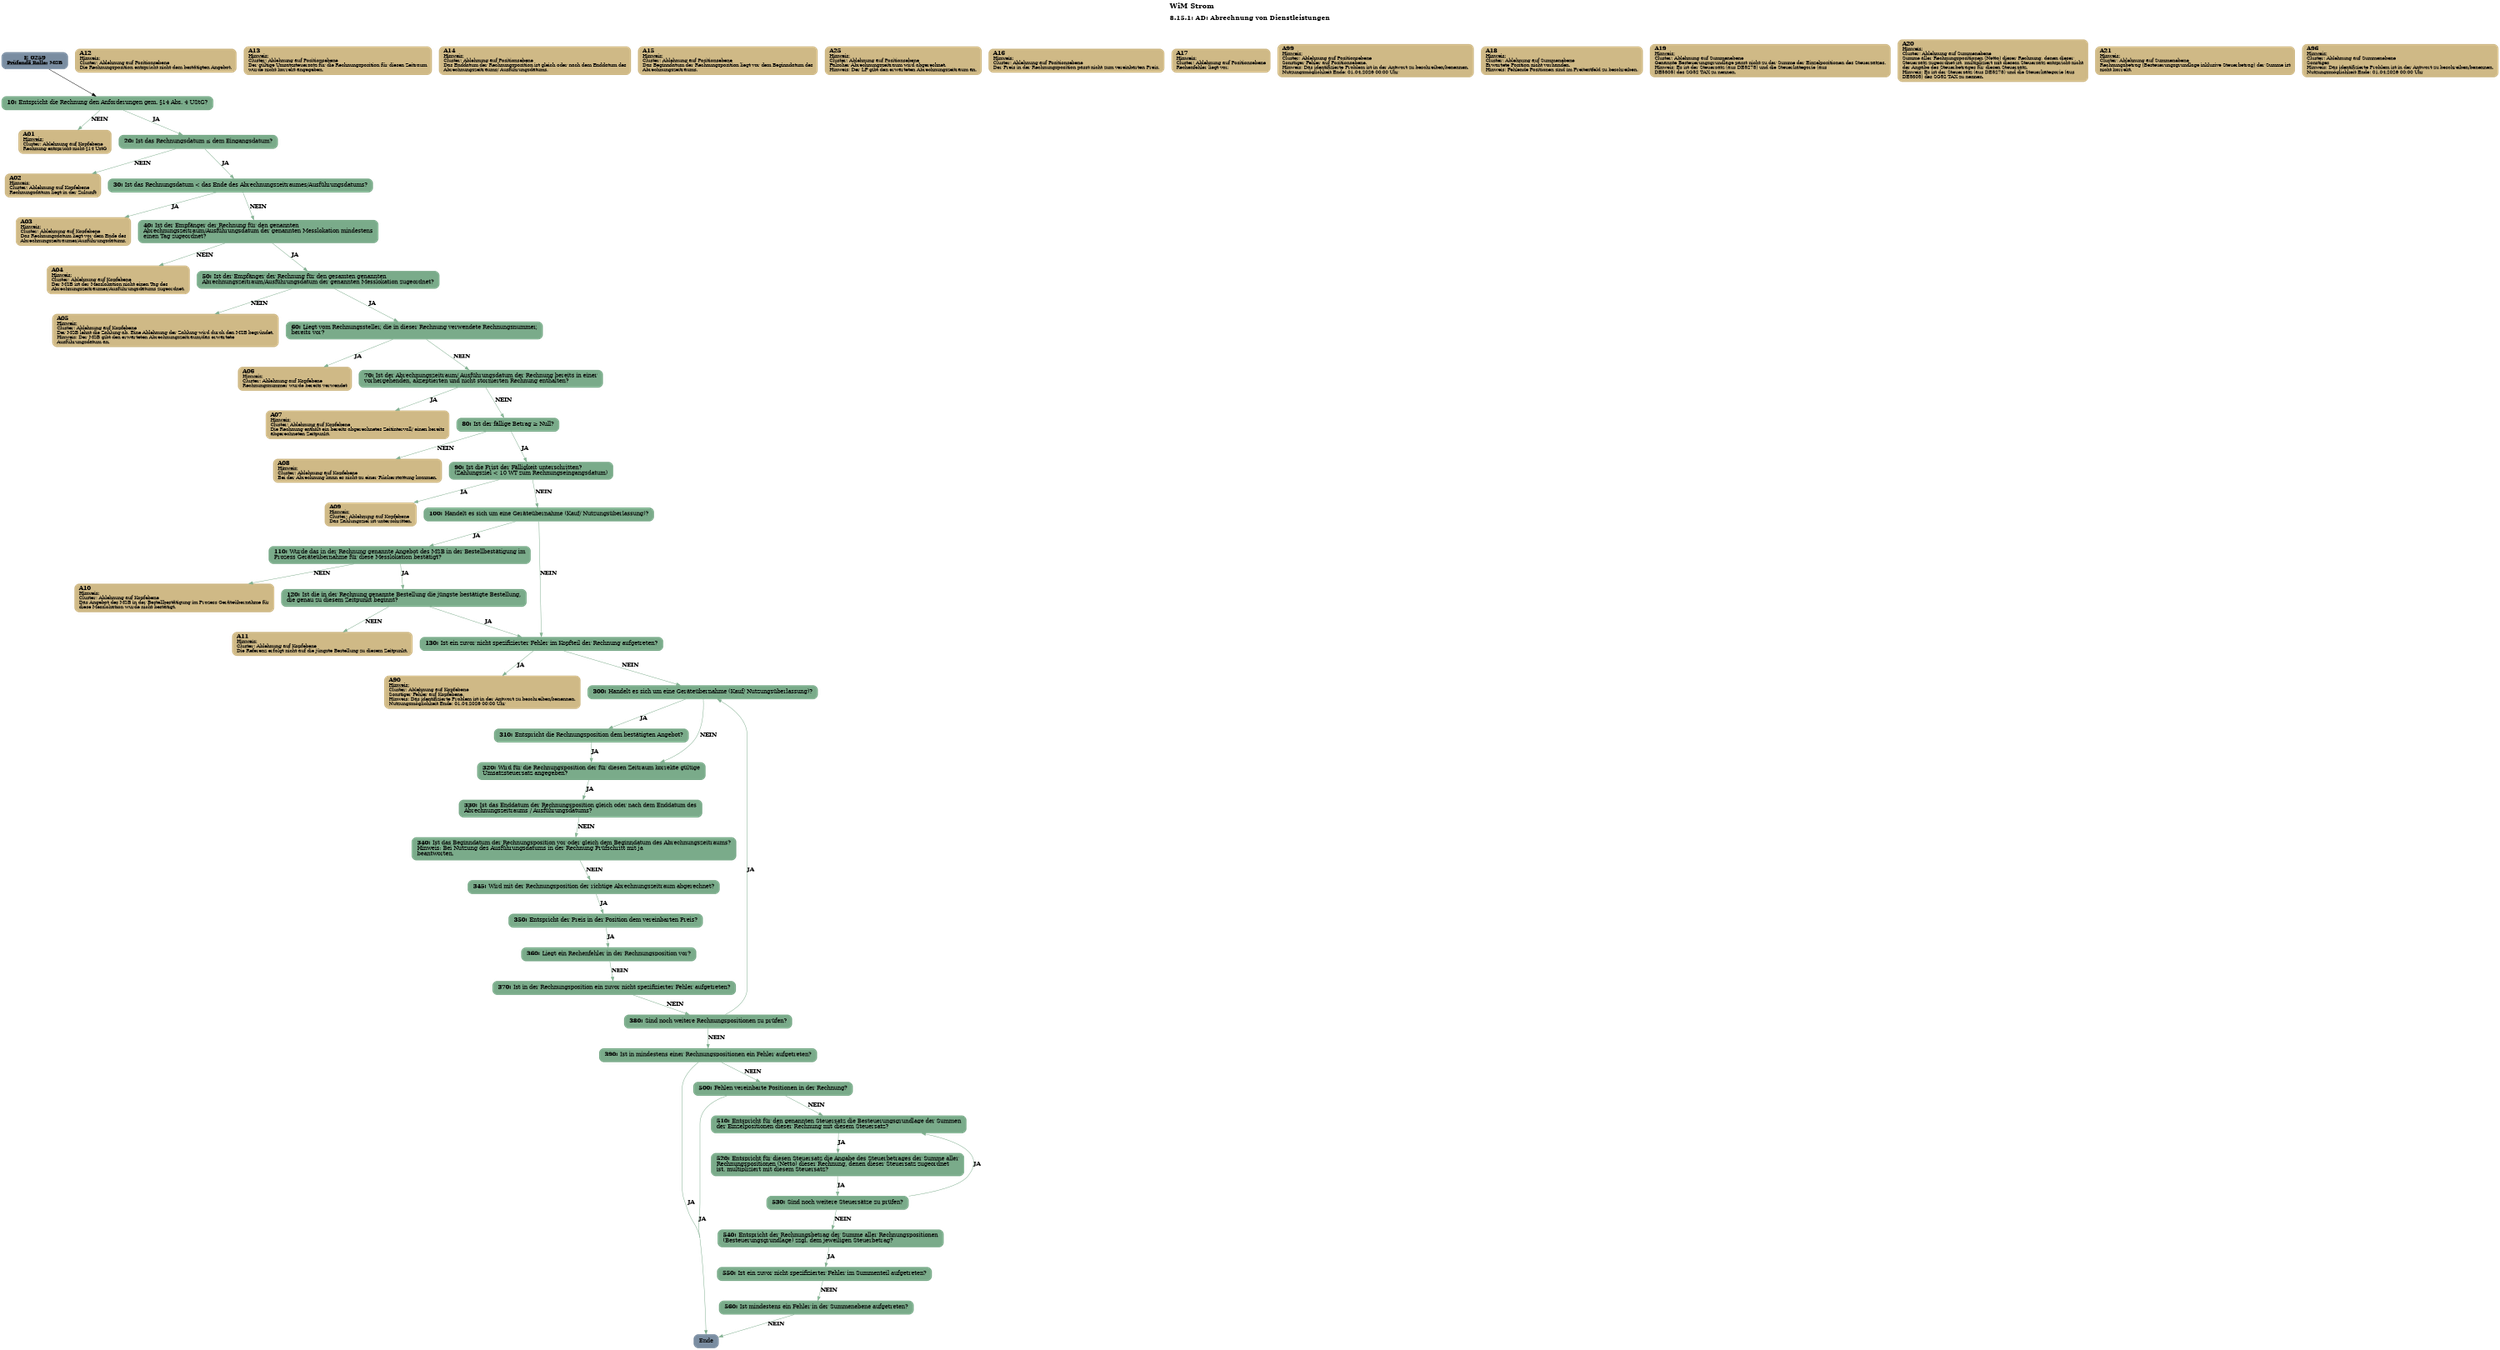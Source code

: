 digraph D {
    labelloc="t";
    label=<<B><FONT POINT-SIZE="18">WiM Strom</FONT></B><BR align="left"/><BR/><B><FONT POINT-SIZE="16">8.15.1: AD: Abrechnung von Dienstleistungen</FONT></B><BR align="left"/><BR/><BR/><BR/>>;
    ratio="compress";
    concentrate=true;
    pack=true;
    rankdir=TB;
    packmode="array";
    size="20,20";
    "Start" [margin="0.2,0.12", shape=box, style="filled,rounded", penwidth=0.0, fillcolor="#7a8da1", label=<<B>E_0259</B><BR align="center"/><FONT point-size="12"><B><U>Prüfende Rolle:</U> MSB</B></FONT><BR align="center"/>>];
    "10" [margin="0.2,0.12", shape=box, style="filled,rounded", penwidth=0.0, fillcolor="#7aab8a", label=<<B>10: </B>Entspricht die Rechnung den Anforderungen gem. §14 Abs. 4 UStG?<BR align="left"/>>];
    "A01" [margin="0.17,0.08", shape=box, style="filled,rounded", penwidth=0.0, fillcolor="#cfb986", label=<<B>A01</B><BR align="left"/><FONT point-size="12"><U>Hinweis:</U><BR align="left"/>Cluster: Ablehnung auf Kopfebene<BR align="left"/>Rechnung entspricht nicht §14 UstG<BR align="left"/></FONT>>];
    "20" [margin="0.2,0.12", shape=box, style="filled,rounded", penwidth=0.0, fillcolor="#7aab8a", label=<<B>20: </B>Ist das Rechnungsdatum ≤ dem Eingangsdatum?<BR align="left"/>>];
    "A02" [margin="0.17,0.08", shape=box, style="filled,rounded", penwidth=0.0, fillcolor="#cfb986", label=<<B>A02</B><BR align="left"/><FONT point-size="12"><U>Hinweis:</U><BR align="left"/>Cluster: Ablehnung auf Kopfebene<BR align="left"/>Rechnungsdatum liegt in der Zukunft<BR align="left"/></FONT>>];
    "30" [margin="0.2,0.12", shape=box, style="filled,rounded", penwidth=0.0, fillcolor="#7aab8a", label=<<B>30: </B>Ist das Rechnungsdatum &lt; das Ende des Abrechnungszeitraumes/Ausführungsdatums?<BR align="left"/>>];
    "A03" [margin="0.17,0.08", shape=box, style="filled,rounded", penwidth=0.0, fillcolor="#cfb986", label=<<B>A03</B><BR align="left"/><FONT point-size="12"><U>Hinweis:</U><BR align="left"/>Cluster: Ablehnung auf Kopfebene<BR align="left"/>Das Rechnungsdatum liegt vor dem Ende des<BR align="left"/>Abrechnungszeitraumes/Ausführungsdatums.<BR align="left"/></FONT>>];
    "40" [margin="0.2,0.12", shape=box, style="filled,rounded", penwidth=0.0, fillcolor="#7aab8a", label=<<B>40: </B>Ist der Empfänger der Rechnung für den genannten<BR align="left"/>Abrechnungszeitraum/Ausführungsdatum der genannten Messlokation mindestens<BR align="left"/>einen Tag zugeordnet?<BR align="left"/>>];
    "A04" [margin="0.17,0.08", shape=box, style="filled,rounded", penwidth=0.0, fillcolor="#cfb986", label=<<B>A04</B><BR align="left"/><FONT point-size="12"><U>Hinweis:</U><BR align="left"/>Cluster: Ablehnung auf Kopfebene<BR align="left"/>Der MSB ist der Messlokation nicht einen Tag des<BR align="left"/>Abrechnungszeitraumes/Ausführungsdatums zugeordnet.<BR align="left"/></FONT>>];
    "50" [margin="0.2,0.12", shape=box, style="filled,rounded", penwidth=0.0, fillcolor="#7aab8a", label=<<B>50: </B>Ist der Empfänger der Rechnung für den gesamten genannten<BR align="left"/>Abrechnungszeitraum/Ausführungsdatum der genannten Messlokation zugeordnet?<BR align="left"/>>];
    "A05" [margin="0.17,0.08", shape=box, style="filled,rounded", penwidth=0.0, fillcolor="#cfb986", label=<<B>A05</B><BR align="left"/><FONT point-size="12"><U>Hinweis:</U><BR align="left"/>Cluster: Ablehnung auf Kopfebene<BR align="left"/>Der MSB lehnt die Zahlung ab. Eine Ablehnung der Zahlung wird durch den MSB begründet.<BR align="left"/>Hinweis: Der MSB gibt den erwarteten Abrechnungszeitraum/das erwartete<BR align="left"/>Ausführungsdatum an.<BR align="left"/></FONT>>];
    "60" [margin="0.2,0.12", shape=box, style="filled,rounded", penwidth=0.0, fillcolor="#7aab8a", label=<<B>60: </B>Liegt vom Rechnungssteller, die in dieser Rechnung verwendete Rechnungsnummer,<BR align="left"/>bereits vor?<BR align="left"/>>];
    "A06" [margin="0.17,0.08", shape=box, style="filled,rounded", penwidth=0.0, fillcolor="#cfb986", label=<<B>A06</B><BR align="left"/><FONT point-size="12"><U>Hinweis:</U><BR align="left"/>Cluster: Ablehnung auf Kopfebene<BR align="left"/>Rechnungsnummer wurde bereits verwendet<BR align="left"/></FONT>>];
    "70" [margin="0.2,0.12", shape=box, style="filled,rounded", penwidth=0.0, fillcolor="#7aab8a", label=<<B>70: </B>Ist der Abrechnungszeitraum/ Ausführungsdatum der Rechnung bereits in einer<BR align="left"/>vorhergehenden, akzeptierten und nicht stornierten Rechnung enthalten?<BR align="left"/>>];
    "A07" [margin="0.17,0.08", shape=box, style="filled,rounded", penwidth=0.0, fillcolor="#cfb986", label=<<B>A07</B><BR align="left"/><FONT point-size="12"><U>Hinweis:</U><BR align="left"/>Cluster: Ablehnung auf Kopfebene<BR align="left"/>Die Rechnung enthält ein bereits abgerechnetes Zeitintervall/ einen bereits<BR align="left"/>abgerechneten Zeitpunkt.<BR align="left"/></FONT>>];
    "80" [margin="0.2,0.12", shape=box, style="filled,rounded", penwidth=0.0, fillcolor="#7aab8a", label=<<B>80: </B>Ist der fällige Betrag ≥ Null?<BR align="left"/>>];
    "A08" [margin="0.17,0.08", shape=box, style="filled,rounded", penwidth=0.0, fillcolor="#cfb986", label=<<B>A08</B><BR align="left"/><FONT point-size="12"><U>Hinweis:</U><BR align="left"/>Cluster: Ablehnung auf Kopfebene<BR align="left"/>Bei der Abrechnung kann es nicht zu einer Rückerstattung kommen.<BR align="left"/></FONT>>];
    "90" [margin="0.2,0.12", shape=box, style="filled,rounded", penwidth=0.0, fillcolor="#7aab8a", label=<<B>90: </B>Ist die Frist der Fälligkeit unterschritten?<BR align="left"/>(Zahlungsziel &lt; 10 WT zum Rechnungseingangsdatum)<BR align="left"/>>];
    "A09" [margin="0.17,0.08", shape=box, style="filled,rounded", penwidth=0.0, fillcolor="#cfb986", label=<<B>A09</B><BR align="left"/><FONT point-size="12"><U>Hinweis:</U><BR align="left"/>Cluster: Ablehnung auf Kopfebene<BR align="left"/>Das Zahlungsziel ist unterschritten.<BR align="left"/></FONT>>];
    "100" [margin="0.2,0.12", shape=box, style="filled,rounded", penwidth=0.0, fillcolor="#7aab8a", label=<<B>100: </B>Handelt es sich um eine Geräteübernahme (Kauf/ Nutzungsüberlassung)?<BR align="left"/>>];
    "110" [margin="0.2,0.12", shape=box, style="filled,rounded", penwidth=0.0, fillcolor="#7aab8a", label=<<B>110: </B>Wurde das in der Rechnung genannte Angebot des MSB in der Bestellbestätigung im<BR align="left"/>Prozess Geräteübernahme für diese Messlokation bestätigt?<BR align="left"/>>];
    "A10" [margin="0.17,0.08", shape=box, style="filled,rounded", penwidth=0.0, fillcolor="#cfb986", label=<<B>A10</B><BR align="left"/><FONT point-size="12"><U>Hinweis:</U><BR align="left"/>Cluster: Ablehnung auf Kopfebene<BR align="left"/>Das Angebot des MSB in der Bestellbestätigung im Prozess Geräteübernahme für<BR align="left"/>diese Messlokation wurde nicht bestätigt.<BR align="left"/></FONT>>];
    "120" [margin="0.2,0.12", shape=box, style="filled,rounded", penwidth=0.0, fillcolor="#7aab8a", label=<<B>120: </B>Ist die in der Rechnung genannte Bestellung die jüngste bestätigte Bestellung,<BR align="left"/>die genau zu diesem Zeitpunkt beginnt?<BR align="left"/>>];
    "A11" [margin="0.17,0.08", shape=box, style="filled,rounded", penwidth=0.0, fillcolor="#cfb986", label=<<B>A11</B><BR align="left"/><FONT point-size="12"><U>Hinweis:</U><BR align="left"/>Cluster: Ablehnung auf Kopfebene<BR align="left"/>Die Referenz erfolgt nicht auf die jüngste Bestellung zu diesem Zeitpunkt.<BR align="left"/></FONT>>];
    "130" [margin="0.2,0.12", shape=box, style="filled,rounded", penwidth=0.0, fillcolor="#7aab8a", label=<<B>130: </B>Ist ein zuvor nicht spezifizierter Fehler im Kopfteil der Rechnung aufgetreten?<BR align="left"/>>];
    "A90" [margin="0.17,0.08", shape=box, style="filled,rounded", penwidth=0.0, fillcolor="#cfb986", label=<<B>A90</B><BR align="left"/><FONT point-size="12"><U>Hinweis:</U><BR align="left"/>Cluster: Ablehnung auf Kopfebene<BR align="left"/>Sonstiger Fehler auf Kopfebene.<BR align="left"/>Hinweis: Das identifizierte Problem ist in der Antwort zu beschreiben/benennen.<BR align="left"/>Nutzungsmöglichkeit Ende: 01.04.2026 00:00 Uhr<BR align="left"/></FONT>>];
    "300" [margin="0.2,0.12", shape=box, style="filled,rounded", penwidth=0.0, fillcolor="#7aab8a", label=<<B>300: </B>Handelt es sich um eine Geräteübernahme (Kauf/ Nutzungsüberlassung)?<BR align="left"/>>];
    "310" [margin="0.2,0.12", shape=box, style="filled,rounded", penwidth=0.0, fillcolor="#7aab8a", label=<<B>310: </B>Entspricht die Rechnungsposition dem bestätigten Angebot?<BR align="left"/>>];
    "A12" [margin="0.17,0.08", shape=box, style="filled,rounded", penwidth=0.0, fillcolor="#cfb986", label=<<B>A12</B><BR align="left"/><FONT point-size="12"><U>Hinweis:</U><BR align="left"/>Cluster: Ablehnung auf Positionsebene<BR align="left"/>Die Rechnungsposition entspricht nicht dem bestätigten Angebot.<BR align="left"/></FONT>>];
    "320" [margin="0.2,0.12", shape=box, style="filled,rounded", penwidth=0.0, fillcolor="#7aab8a", label=<<B>320: </B>Wird für die Rechnungsposition der für diesen Zeitraum korrekte gültige<BR align="left"/>Umsatzsteuersatz angegeben?<BR align="left"/>>];
    "A13" [margin="0.17,0.08", shape=box, style="filled,rounded", penwidth=0.0, fillcolor="#cfb986", label=<<B>A13</B><BR align="left"/><FONT point-size="12"><U>Hinweis:</U><BR align="left"/>Cluster: Ablehnung auf Positionsebene<BR align="left"/>Der gültige Umsatzsteuersatz für die Rechnungsposition für diesen Zeitraum<BR align="left"/>wurde nicht korrekt angegeben.<BR align="left"/></FONT>>];
    "330" [margin="0.2,0.12", shape=box, style="filled,rounded", penwidth=0.0, fillcolor="#7aab8a", label=<<B>330: </B>Ist das Enddatum der Rechnungsposition gleich oder nach dem Enddatum des<BR align="left"/>Abrechnungszeitraums / Ausführungsdatums?<BR align="left"/>>];
    "A14" [margin="0.17,0.08", shape=box, style="filled,rounded", penwidth=0.0, fillcolor="#cfb986", label=<<B>A14</B><BR align="left"/><FONT point-size="12"><U>Hinweis:</U><BR align="left"/>Cluster: Ablehnung auf Positionsebene<BR align="left"/>Das Enddatum der Rechnungsposition ist gleich oder nach dem Enddatum des<BR align="left"/>Abrechnungszeitraums/ Ausführungsdatums.<BR align="left"/></FONT>>];
    "340" [margin="0.2,0.12", shape=box, style="filled,rounded", penwidth=0.0, fillcolor="#7aab8a", label=<<B>340: </B>Ist das Beginndatum der Rechnungsposition vor oder gleich dem Beginndatum des Abrechnungszeitraums?<BR align="left"/>Hinweis: Bei Nutzung des Ausführungsdatums in der Rechnung Prüfschritt mit ja<BR align="left"/>beantworten.<BR align="left"/>>];
    "A15" [margin="0.17,0.08", shape=box, style="filled,rounded", penwidth=0.0, fillcolor="#cfb986", label=<<B>A15</B><BR align="left"/><FONT point-size="12"><U>Hinweis:</U><BR align="left"/>Cluster: Ablehnung auf Positionsebene<BR align="left"/>Das Beginndatum der Rechnungsposition liegt vor dem Beginndatum des<BR align="left"/>Abrechnungszeitraums.<BR align="left"/></FONT>>];
    "345" [margin="0.2,0.12", shape=box, style="filled,rounded", penwidth=0.0, fillcolor="#7aab8a", label=<<B>345: </B>Wird mit der Rechnungsposition der richtige Abrechnungszeitraum abgerechnet?<BR align="left"/>>];
    "A25" [margin="0.17,0.08", shape=box, style="filled,rounded", penwidth=0.0, fillcolor="#cfb986", label=<<B>A25</B><BR align="left"/><FONT point-size="12"><U>Hinweis:</U><BR align="left"/>Cluster: Ablehnung auf Positionsebene<BR align="left"/>Falscher Abrechnungszeitraum wird abgerechnet.<BR align="left"/>Hinweis: Der LF gibt den erwarteten Abrechnungszeitraum an.<BR align="left"/></FONT>>];
    "350" [margin="0.2,0.12", shape=box, style="filled,rounded", penwidth=0.0, fillcolor="#7aab8a", label=<<B>350: </B>Entspricht der Preis in der Position dem vereinbarten Preis?<BR align="left"/>>];
    "A16" [margin="0.17,0.08", shape=box, style="filled,rounded", penwidth=0.0, fillcolor="#cfb986", label=<<B>A16</B><BR align="left"/><FONT point-size="12"><U>Hinweis:</U><BR align="left"/>Cluster: Ablehnung auf Positionsebene<BR align="left"/>Der Preis in der Rechnungsposition passt nicht zum vereinbarten Preis.<BR align="left"/></FONT>>];
    "360" [margin="0.2,0.12", shape=box, style="filled,rounded", penwidth=0.0, fillcolor="#7aab8a", label=<<B>360: </B>Liegt ein Rechenfehler in der Rechnungsposition vor?<BR align="left"/>>];
    "A17" [margin="0.17,0.08", shape=box, style="filled,rounded", penwidth=0.0, fillcolor="#cfb986", label=<<B>A17</B><BR align="left"/><FONT point-size="12"><U>Hinweis:</U><BR align="left"/>Cluster: Ablehnung auf Positionsebene<BR align="left"/>Rechenfehler liegt vor.<BR align="left"/></FONT>>];
    "370" [margin="0.2,0.12", shape=box, style="filled,rounded", penwidth=0.0, fillcolor="#7aab8a", label=<<B>370: </B>Ist in der Rechnungsposition ein zuvor nicht spezifizierter Fehler aufgetreten?<BR align="left"/>>];
    "A99" [margin="0.17,0.08", shape=box, style="filled,rounded", penwidth=0.0, fillcolor="#cfb986", label=<<B>A99</B><BR align="left"/><FONT point-size="12"><U>Hinweis:</U><BR align="left"/>Cluster: Ablehnung auf Positionsebene<BR align="left"/>Sonstiger Fehler auf Positionsebene.<BR align="left"/>Hinweis: Das identifizierte Problem ist in der Antwort zu beschreiben/benennen.<BR align="left"/>Nutzungsmöglichkeit Ende: 01.04.2026 00:00 Uhr<BR align="left"/></FONT>>];
    "380" [margin="0.2,0.12", shape=box, style="filled,rounded", penwidth=0.0, fillcolor="#7aab8a", label=<<B>380: </B>Sind noch weitere Rechnungspositionen zu prüfen?<BR align="left"/>>];
    "390" [margin="0.2,0.12", shape=box, style="filled,rounded", penwidth=0.0, fillcolor="#7aab8a", label=<<B>390: </B>Ist in mindestens einer Rechnungspositionen ein Fehler aufgetreten?<BR align="left"/>>];
    "Ende" [margin="0.2,0.12", shape=box, style="filled,rounded", penwidth=0.0, fillcolor="#7a8da1", label="Ende"];
    "500" [margin="0.2,0.12", shape=box, style="filled,rounded", penwidth=0.0, fillcolor="#7aab8a", label=<<B>500: </B>Fehlen vereinbarte Positionen in der Rechnung?<BR align="left"/>>];
    "A18" [margin="0.17,0.08", shape=box, style="filled,rounded", penwidth=0.0, fillcolor="#cfb986", label=<<B>A18</B><BR align="left"/><FONT point-size="12"><U>Hinweis:</U><BR align="left"/>Cluster: Ablehnung auf Summenebene<BR align="left"/>Erwartete Position nicht vorhanden.<BR align="left"/>Hinweis: Fehlende Positionen sind im Freitextfeld zu beschreiben.<BR align="left"/></FONT>>];
    "510" [margin="0.2,0.12", shape=box, style="filled,rounded", penwidth=0.0, fillcolor="#7aab8a", label=<<B>510: </B>Entspricht für den genannten Steuersatz die Besteuerungsgrundlage der Summen<BR align="left"/>der Einzelpositionen dieser Rechnung mit diesem Steuersatz?<BR align="left"/>>];
    "A19" [margin="0.17,0.08", shape=box, style="filled,rounded", penwidth=0.0, fillcolor="#cfb986", label=<<B>A19</B><BR align="left"/><FONT point-size="12"><U>Hinweis:</U><BR align="left"/>Cluster: Ablehnung auf Summenebene<BR align="left"/>Genannte Besteuerungsgrundlage passt nicht zu der Summe der Einzelpositionen des Steuersatzes.<BR align="left"/>Hinweis: Es ist der Steuersatz (aus DE5278) und die Steuerkategorie (aus<BR align="left"/>DE5305) des SG52 TAX zu nennen.<BR align="left"/></FONT>>];
    "520" [margin="0.2,0.12", shape=box, style="filled,rounded", penwidth=0.0, fillcolor="#7aab8a", label=<<B>520: </B>Entspricht für diesen Steuersatz die Angabe des Steuerbetrages der Summe aller<BR align="left"/>Rechnungspositionen (Netto) dieser Rechnung, denen dieser Steuersatz zugeordnet<BR align="left"/>ist, multipliziert mit diesem Steuersatz?<BR align="left"/>>];
    "A20" [margin="0.17,0.08", shape=box, style="filled,rounded", penwidth=0.0, fillcolor="#cfb986", label=<<B>A20</B><BR align="left"/><FONT point-size="12"><U>Hinweis:</U><BR align="left"/>Cluster: Ablehnung auf Summenebene<BR align="left"/>Summe aller Rechnungspositionen (Netto) dieser Rechnung, denen dieser<BR align="left"/>Steuersatz zugeordnet ist, multipliziert mit diesem Steuersatz entspricht nicht<BR align="left"/>der Angabe des Steuerbetrages für diesen Steuersatz.<BR align="left"/>Hinweis: Es ist der Steuersatz (aus DE5278) und die Steuerkategorie (aus<BR align="left"/>DE5305) des SG52 TAX zu nennen.<BR align="left"/></FONT>>];
    "530" [margin="0.2,0.12", shape=box, style="filled,rounded", penwidth=0.0, fillcolor="#7aab8a", label=<<B>530: </B>Sind noch weitere Steuersätze zu prüfen?<BR align="left"/>>];
    "540" [margin="0.2,0.12", shape=box, style="filled,rounded", penwidth=0.0, fillcolor="#7aab8a", label=<<B>540: </B>Entspricht der Rechnungsbetrag der Summe aller Rechnungspositionen<BR align="left"/>(Besteuerungsgrundlage) zzgl. dem jeweiligen Steuerbetrag?<BR align="left"/>>];
    "A21" [margin="0.17,0.08", shape=box, style="filled,rounded", penwidth=0.0, fillcolor="#cfb986", label=<<B>A21</B><BR align="left"/><FONT point-size="12"><U>Hinweis:</U><BR align="left"/>Cluster: Ablehnung auf Summenebene<BR align="left"/>Rechnungsbetrag (Besteuerungsgrundlage inklusive Steuerbetrag) der Summe ist<BR align="left"/>nicht korrekt.<BR align="left"/></FONT>>];
    "550" [margin="0.2,0.12", shape=box, style="filled,rounded", penwidth=0.0, fillcolor="#7aab8a", label=<<B>550: </B>Ist ein zuvor nicht spezifizierter Fehler im Summenteil aufgetreten?<BR align="left"/>>];
    "A96" [margin="0.17,0.08", shape=box, style="filled,rounded", penwidth=0.0, fillcolor="#cfb986", label=<<B>A96</B><BR align="left"/><FONT point-size="12"><U>Hinweis:</U><BR align="left"/>Cluster: Ablehnung auf Summenebene<BR align="left"/>Sonstiges<BR align="left"/>Hinweis: Das identifizierte Problem ist in der Antwort zu beschreiben/benennen.<BR align="left"/>Nutzungsmöglichkeit Ende: 01.04.2026 00:00 Uhr<BR align="left"/></FONT>>];
    "560" [margin="0.2,0.12", shape=box, style="filled,rounded", penwidth=0.0, fillcolor="#7aab8a", label=<<B>560: </B>Ist mindestens ein Fehler in der Summenebene aufgetreten?<BR align="left"/>>];

    "Start" -> "10";
    "10" -> "A01" [label=<<B>NEIN</B>>, color="#7aab8a"];
    "10" -> "20" [label=<<B>JA</B>>, color="#7aab8a"];
    "20" -> "A02" [label=<<B>NEIN</B>>, color="#7aab8a"];
    "20" -> "30" [label=<<B>JA</B>>, color="#7aab8a"];
    "30" -> "A03" [label=<<B>JA</B>>, color="#7aab8a"];
    "30" -> "40" [label=<<B>NEIN</B>>, color="#7aab8a"];
    "40" -> "A04" [label=<<B>NEIN</B>>, color="#7aab8a"];
    "40" -> "50" [label=<<B>JA</B>>, color="#7aab8a"];
    "50" -> "A05" [label=<<B>NEIN</B>>, color="#7aab8a"];
    "50" -> "60" [label=<<B>JA</B>>, color="#7aab8a"];
    "60" -> "A06" [label=<<B>JA</B>>, color="#7aab8a"];
    "60" -> "70" [label=<<B>NEIN</B>>, color="#7aab8a"];
    "70" -> "A07" [label=<<B>JA</B>>, color="#7aab8a"];
    "70" -> "80" [label=<<B>NEIN</B>>, color="#7aab8a"];
    "80" -> "A08" [label=<<B>NEIN</B>>, color="#7aab8a"];
    "80" -> "90" [label=<<B>JA</B>>, color="#7aab8a"];
    "90" -> "A09" [label=<<B>JA</B>>, color="#7aab8a"];
    "90" -> "100" [label=<<B>NEIN</B>>, color="#7aab8a"];
    "100" -> "110" [label=<<B>JA</B>>, color="#7aab8a"];
    "100" -> "130" [label=<<B>NEIN</B>>, color="#7aab8a"];
    "110" -> "A10" [label=<<B>NEIN</B>>, color="#7aab8a"];
    "110" -> "120" [label=<<B>JA</B>>, color="#7aab8a"];
    "120" -> "A11" [label=<<B>NEIN</B>>, color="#7aab8a"];
    "120" -> "130" [label=<<B>JA</B>>, color="#7aab8a"];
    "130" -> "A90" [label=<<B>JA</B>>, color="#7aab8a"];
    "130" -> "300" [label=<<B>NEIN</B>>, color="#7aab8a"];
    "300" -> "310" [label=<<B>JA</B>>, color="#7aab8a"];
    "300" -> "320" [label=<<B>NEIN</B>>, color="#7aab8a"];
    "310" -> "320" [label=<<B>JA</B>>, color="#7aab8a"];
    "320" -> "330" [label=<<B>JA</B>>, color="#7aab8a"];
    "330" -> "340" [label=<<B>NEIN</B>>, color="#7aab8a"];
    "340" -> "345" [label=<<B>NEIN</B>>, color="#7aab8a"];
    "345" -> "350" [label=<<B>JA</B>>, color="#7aab8a"];
    "350" -> "360" [label=<<B>JA</B>>, color="#7aab8a"];
    "360" -> "370" [label=<<B>NEIN</B>>, color="#7aab8a"];
    "370" -> "380" [label=<<B>NEIN</B>>, color="#7aab8a"];
    "380" -> "300" [label=<<B>JA</B>>, color="#7aab8a"];
    "380" -> "390" [label=<<B>NEIN</B>>, color="#7aab8a"];
    "390" -> "Ende" [label=<<B>JA</B>>, color="#7aab8a"];
    "390" -> "500" [label=<<B>NEIN</B>>, color="#7aab8a"];
    "500" -> "Ende" [label=<<B>JA</B>>, color="#7aab8a"];
    "500" -> "510" [label=<<B>NEIN</B>>, color="#7aab8a"];
    "510" -> "520" [label=<<B>JA</B>>, color="#7aab8a"];
    "520" -> "530" [label=<<B>JA</B>>, color="#7aab8a"];
    "530" -> "510" [label=<<B>JA</B>>, color="#7aab8a"];
    "530" -> "540" [label=<<B>NEIN</B>>, color="#7aab8a"];
    "540" -> "550" [label=<<B>JA</B>>, color="#7aab8a"];
    "550" -> "560" [label=<<B>NEIN</B>>, color="#7aab8a"];
    "560" -> "Ende" [label=<<B>NEIN</B>>, color="#7aab8a"];

    bgcolor="transparent";
}